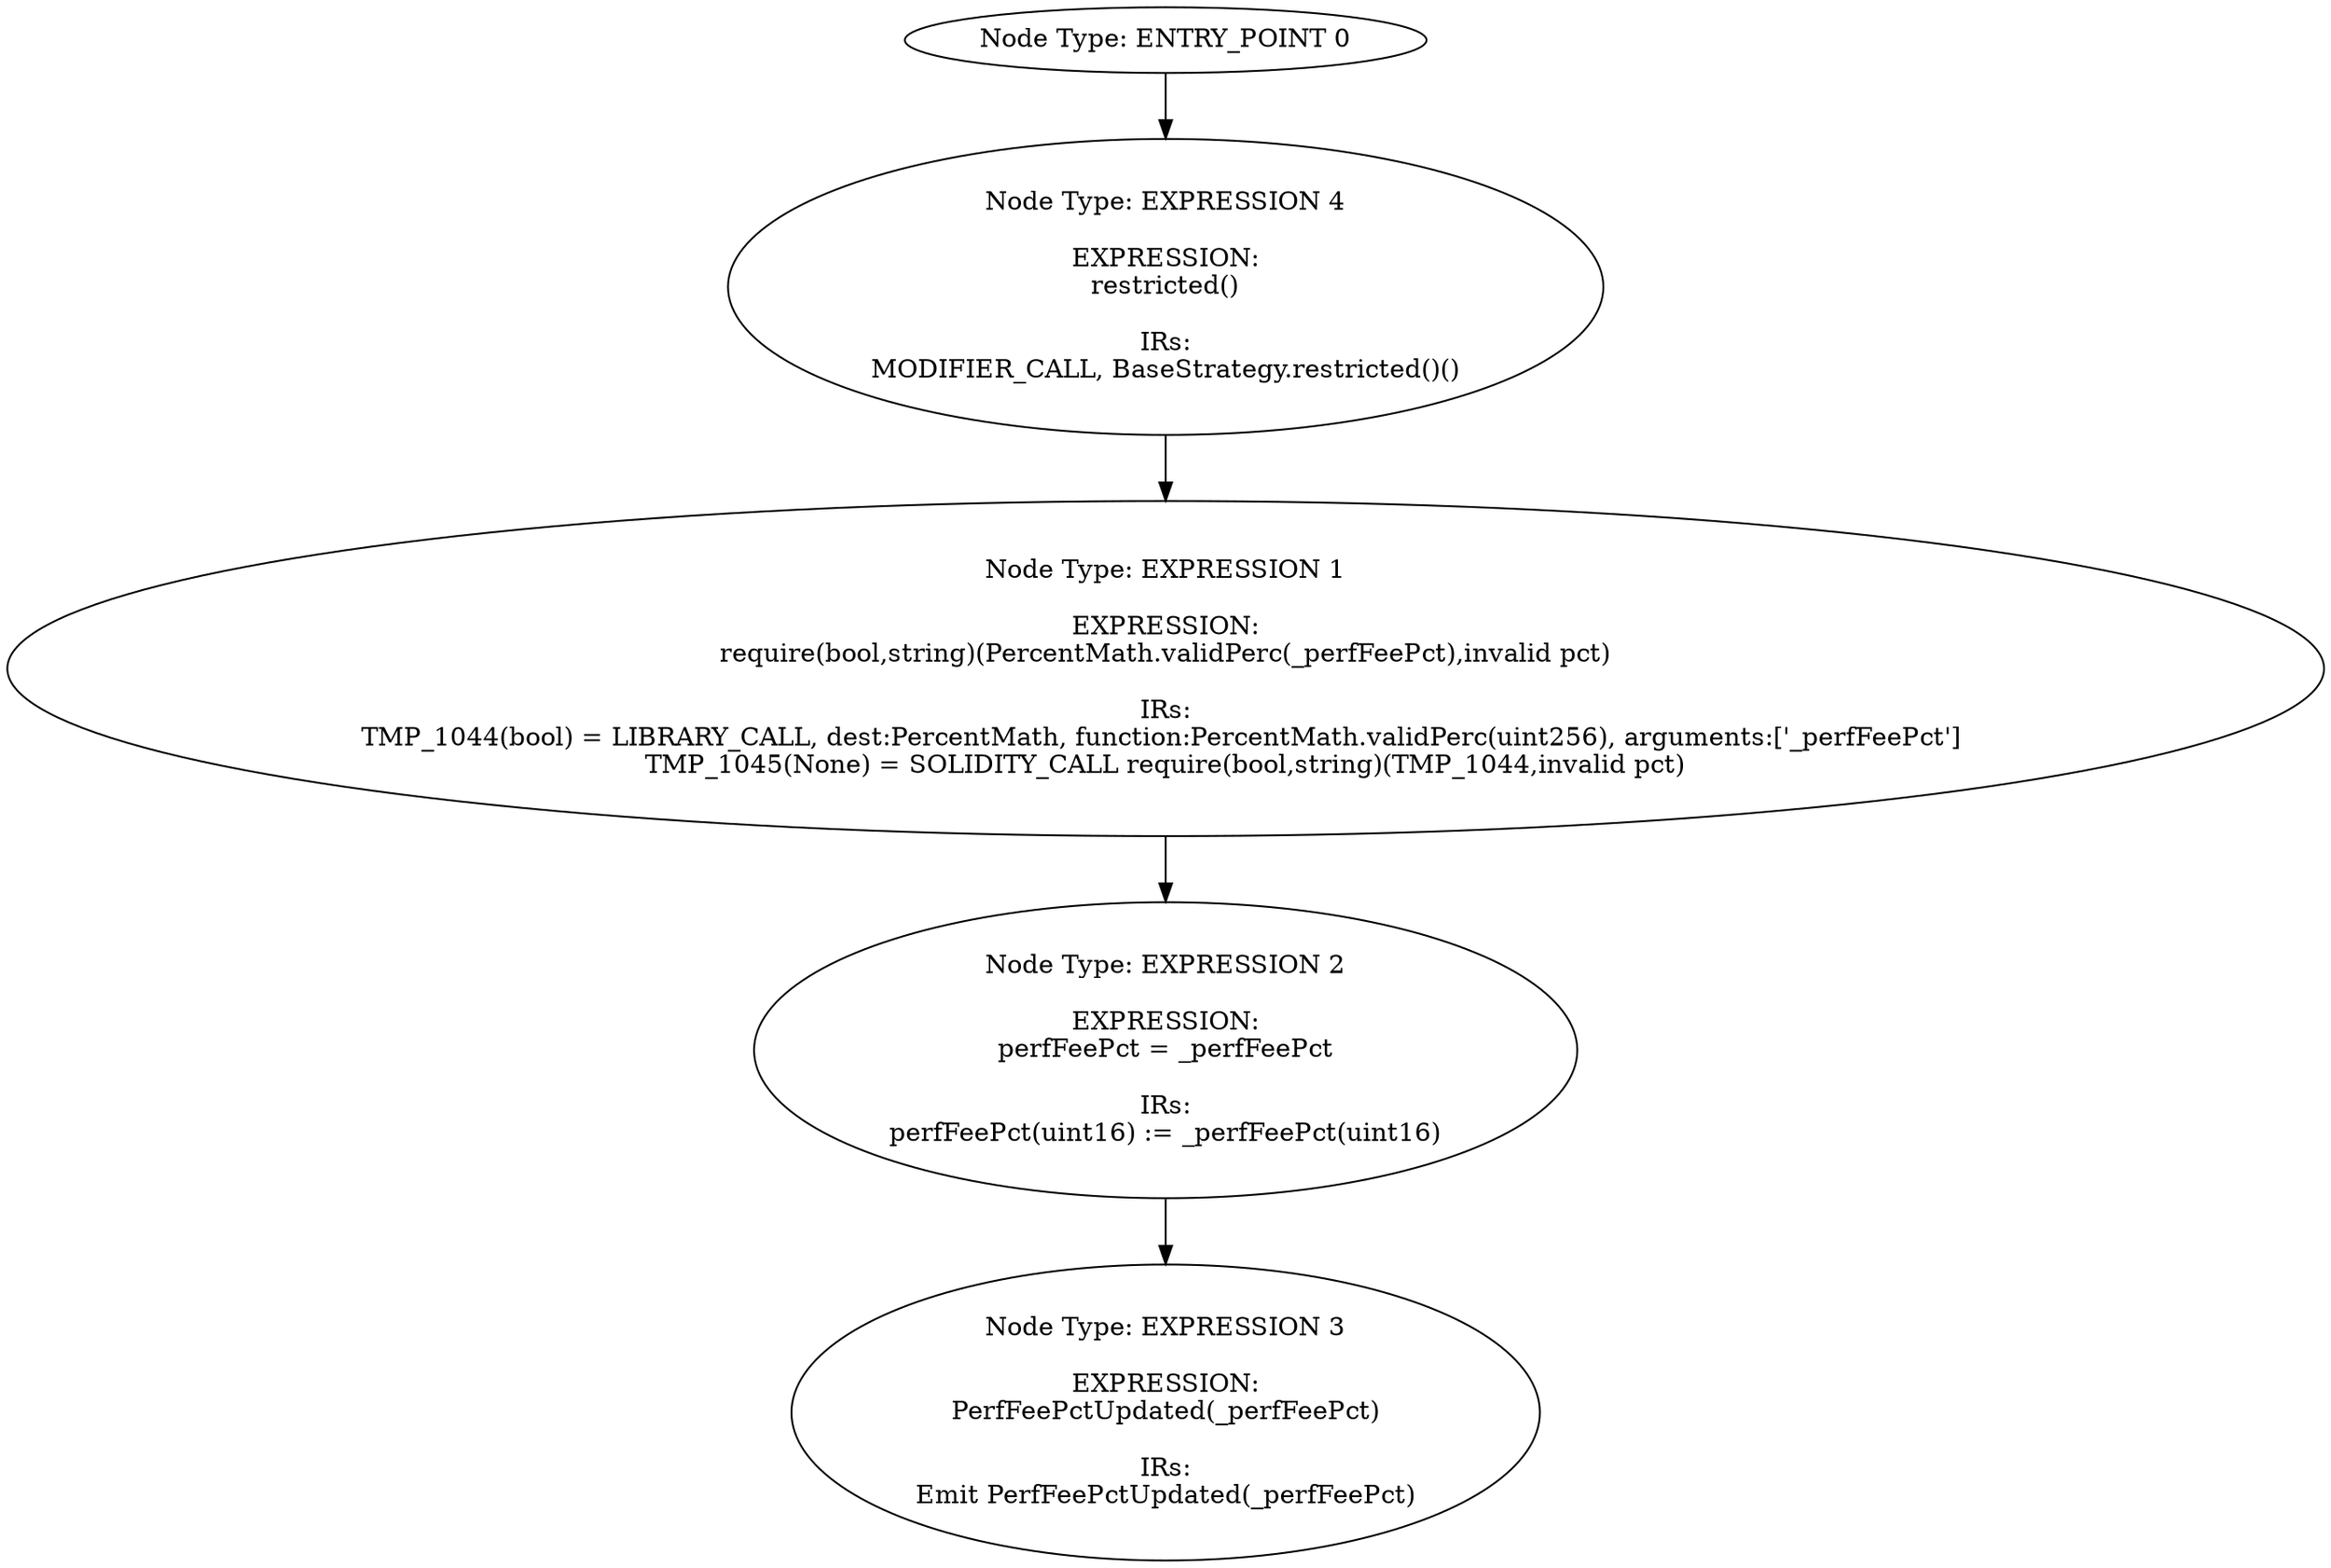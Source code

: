 digraph{
0[label="Node Type: ENTRY_POINT 0
"];
0->4;
1[label="Node Type: EXPRESSION 1

EXPRESSION:
require(bool,string)(PercentMath.validPerc(_perfFeePct),invalid pct)

IRs:
TMP_1044(bool) = LIBRARY_CALL, dest:PercentMath, function:PercentMath.validPerc(uint256), arguments:['_perfFeePct'] 
TMP_1045(None) = SOLIDITY_CALL require(bool,string)(TMP_1044,invalid pct)"];
1->2;
2[label="Node Type: EXPRESSION 2

EXPRESSION:
perfFeePct = _perfFeePct

IRs:
perfFeePct(uint16) := _perfFeePct(uint16)"];
2->3;
3[label="Node Type: EXPRESSION 3

EXPRESSION:
PerfFeePctUpdated(_perfFeePct)

IRs:
Emit PerfFeePctUpdated(_perfFeePct)"];
4[label="Node Type: EXPRESSION 4

EXPRESSION:
restricted()

IRs:
MODIFIER_CALL, BaseStrategy.restricted()()"];
4->1;
}
